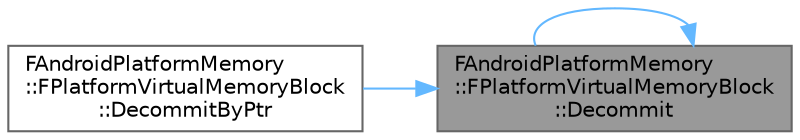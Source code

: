 digraph "FAndroidPlatformMemory::FPlatformVirtualMemoryBlock::Decommit"
{
 // INTERACTIVE_SVG=YES
 // LATEX_PDF_SIZE
  bgcolor="transparent";
  edge [fontname=Helvetica,fontsize=10,labelfontname=Helvetica,labelfontsize=10];
  node [fontname=Helvetica,fontsize=10,shape=box,height=0.2,width=0.4];
  rankdir="RL";
  Node1 [id="Node000001",label="FAndroidPlatformMemory\l::FPlatformVirtualMemoryBlock\l::Decommit",height=0.2,width=0.4,color="gray40", fillcolor="grey60", style="filled", fontcolor="black",tooltip=" "];
  Node1 -> Node1 [id="edge1_Node000001_Node000001",dir="back",color="steelblue1",style="solid",tooltip=" "];
  Node1 -> Node2 [id="edge2_Node000001_Node000002",dir="back",color="steelblue1",style="solid",tooltip=" "];
  Node2 [id="Node000002",label="FAndroidPlatformMemory\l::FPlatformVirtualMemoryBlock\l::DecommitByPtr",height=0.2,width=0.4,color="grey40", fillcolor="white", style="filled",URL="$d1/de0/classFAndroidPlatformMemory_1_1FPlatformVirtualMemoryBlock.html#ae3d45e821428170f5e95177c375295c5",tooltip=" "];
}

